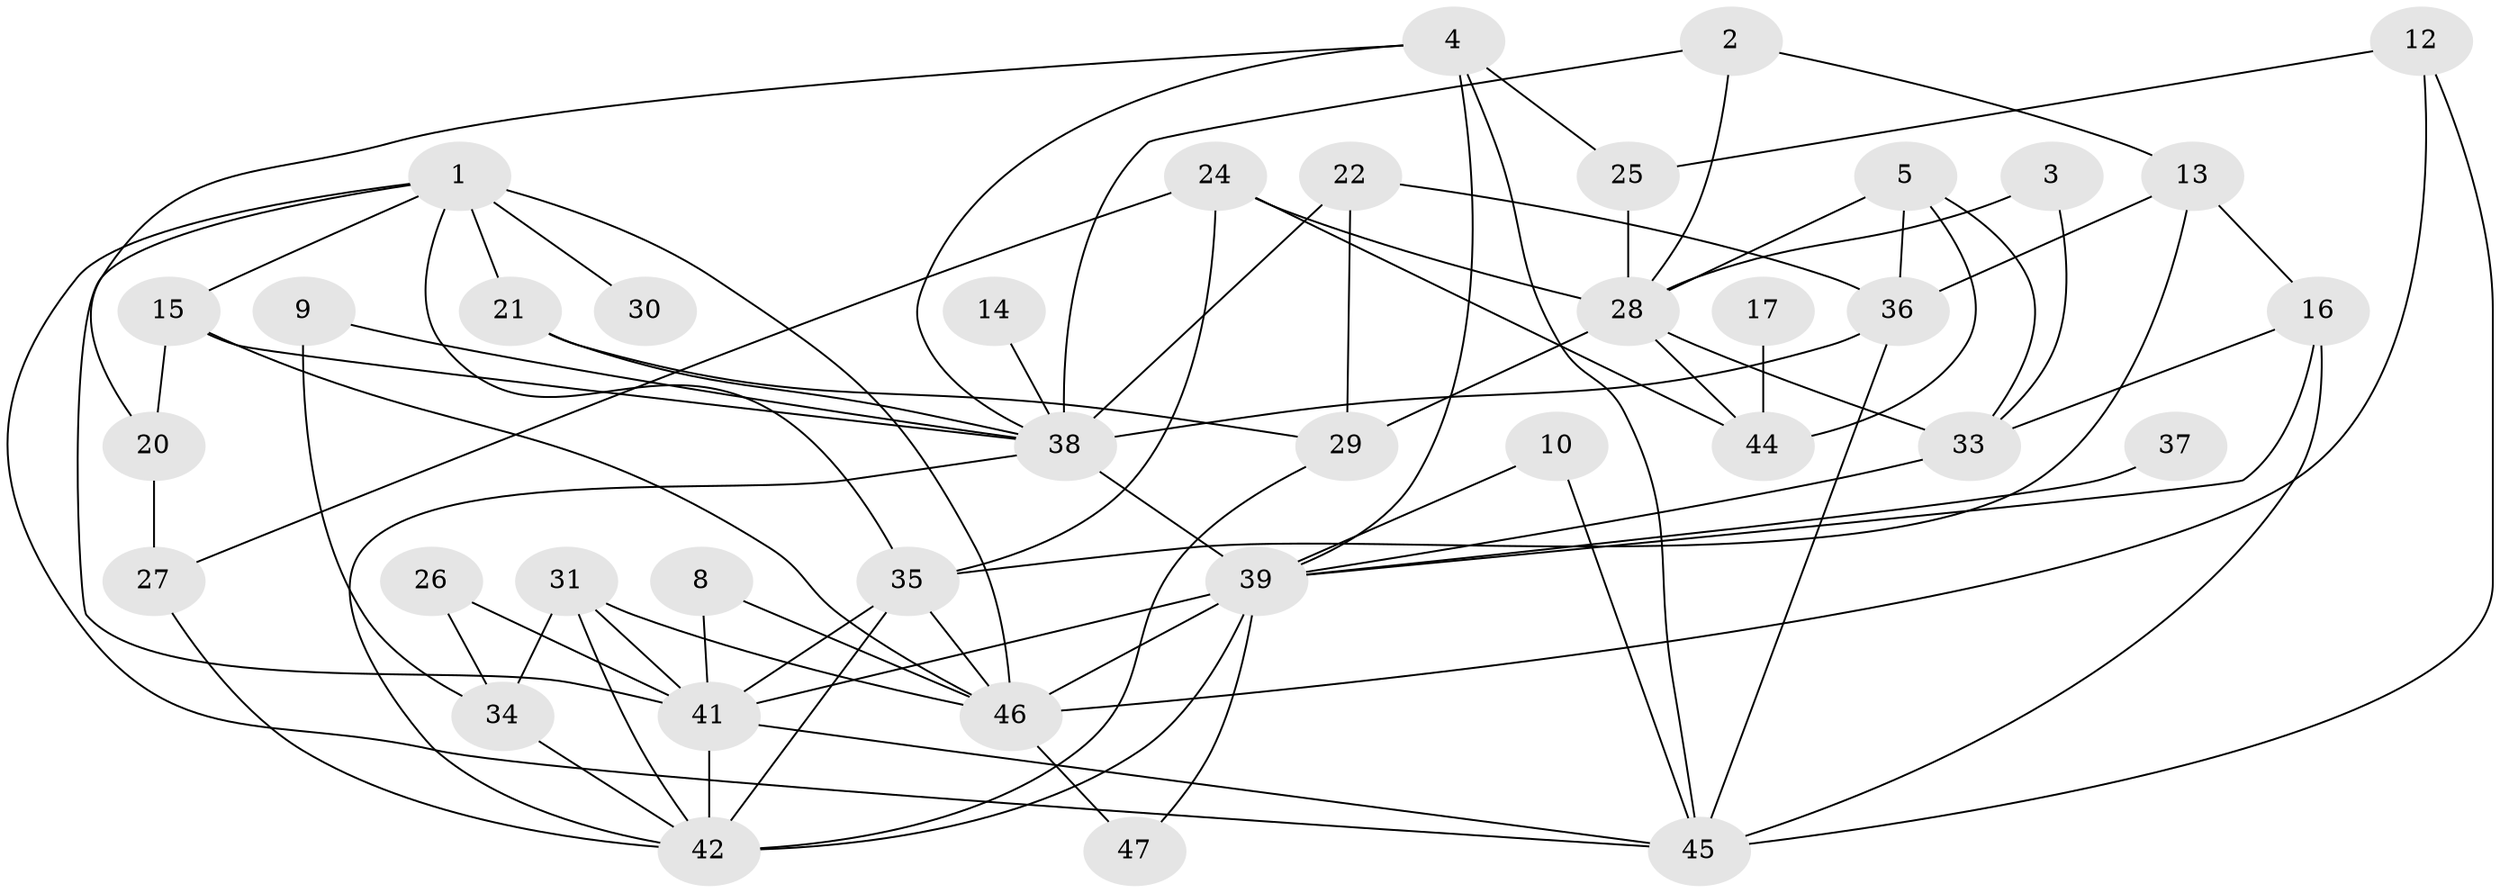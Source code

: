 // original degree distribution, {2: 0.21505376344086022, 3: 0.27956989247311825, 1: 0.13978494623655913, 7: 0.021505376344086023, 5: 0.0967741935483871, 4: 0.13978494623655913, 0: 0.08602150537634409, 8: 0.010752688172043012, 6: 0.010752688172043012}
// Generated by graph-tools (version 1.1) at 2025/25/03/09/25 03:25:23]
// undirected, 38 vertices, 80 edges
graph export_dot {
graph [start="1"]
  node [color=gray90,style=filled];
  1;
  2;
  3;
  4;
  5;
  8;
  9;
  10;
  12;
  13;
  14;
  15;
  16;
  17;
  20;
  21;
  22;
  24;
  25;
  26;
  27;
  28;
  29;
  30;
  31;
  33;
  34;
  35;
  36;
  37;
  38;
  39;
  41;
  42;
  44;
  45;
  46;
  47;
  1 -- 15 [weight=1.0];
  1 -- 21 [weight=1.0];
  1 -- 30 [weight=1.0];
  1 -- 35 [weight=1.0];
  1 -- 41 [weight=1.0];
  1 -- 45 [weight=1.0];
  1 -- 46 [weight=2.0];
  2 -- 13 [weight=1.0];
  2 -- 28 [weight=1.0];
  2 -- 38 [weight=1.0];
  3 -- 28 [weight=1.0];
  3 -- 33 [weight=1.0];
  4 -- 20 [weight=1.0];
  4 -- 25 [weight=1.0];
  4 -- 38 [weight=1.0];
  4 -- 39 [weight=1.0];
  4 -- 45 [weight=1.0];
  5 -- 28 [weight=1.0];
  5 -- 33 [weight=1.0];
  5 -- 36 [weight=1.0];
  5 -- 44 [weight=1.0];
  8 -- 41 [weight=1.0];
  8 -- 46 [weight=1.0];
  9 -- 34 [weight=1.0];
  9 -- 38 [weight=1.0];
  10 -- 39 [weight=1.0];
  10 -- 45 [weight=1.0];
  12 -- 25 [weight=1.0];
  12 -- 45 [weight=1.0];
  12 -- 46 [weight=1.0];
  13 -- 16 [weight=1.0];
  13 -- 35 [weight=1.0];
  13 -- 36 [weight=1.0];
  14 -- 38 [weight=1.0];
  15 -- 20 [weight=1.0];
  15 -- 38 [weight=1.0];
  15 -- 46 [weight=1.0];
  16 -- 33 [weight=1.0];
  16 -- 39 [weight=1.0];
  16 -- 45 [weight=1.0];
  17 -- 44 [weight=1.0];
  20 -- 27 [weight=1.0];
  21 -- 29 [weight=1.0];
  21 -- 38 [weight=1.0];
  22 -- 29 [weight=1.0];
  22 -- 36 [weight=1.0];
  22 -- 38 [weight=1.0];
  24 -- 27 [weight=1.0];
  24 -- 28 [weight=1.0];
  24 -- 35 [weight=1.0];
  24 -- 44 [weight=1.0];
  25 -- 28 [weight=1.0];
  26 -- 34 [weight=1.0];
  26 -- 41 [weight=1.0];
  27 -- 42 [weight=1.0];
  28 -- 29 [weight=1.0];
  28 -- 33 [weight=1.0];
  28 -- 44 [weight=1.0];
  29 -- 42 [weight=1.0];
  31 -- 34 [weight=1.0];
  31 -- 41 [weight=1.0];
  31 -- 42 [weight=1.0];
  31 -- 46 [weight=1.0];
  33 -- 39 [weight=1.0];
  34 -- 42 [weight=1.0];
  35 -- 41 [weight=1.0];
  35 -- 42 [weight=1.0];
  35 -- 46 [weight=1.0];
  36 -- 38 [weight=1.0];
  36 -- 45 [weight=1.0];
  37 -- 39 [weight=1.0];
  38 -- 39 [weight=1.0];
  38 -- 42 [weight=1.0];
  39 -- 41 [weight=1.0];
  39 -- 42 [weight=2.0];
  39 -- 46 [weight=1.0];
  39 -- 47 [weight=1.0];
  41 -- 42 [weight=1.0];
  41 -- 45 [weight=1.0];
  46 -- 47 [weight=1.0];
}
